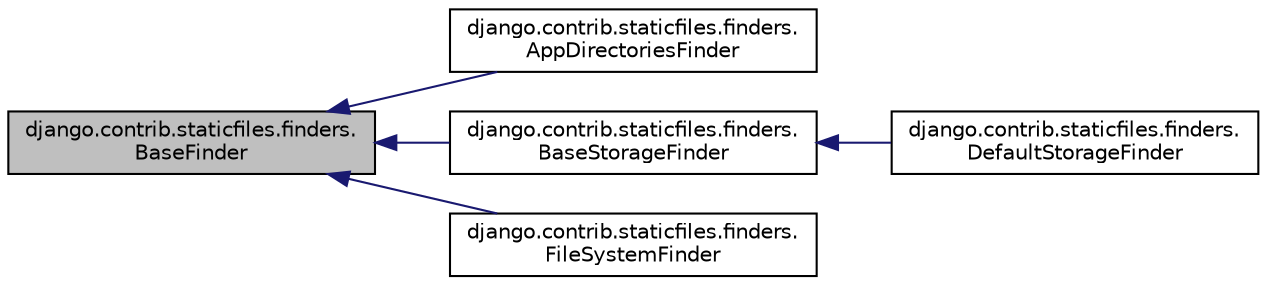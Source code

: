 digraph "django.contrib.staticfiles.finders.BaseFinder"
{
 // LATEX_PDF_SIZE
  edge [fontname="Helvetica",fontsize="10",labelfontname="Helvetica",labelfontsize="10"];
  node [fontname="Helvetica",fontsize="10",shape=record];
  rankdir="LR";
  Node1 [label="django.contrib.staticfiles.finders.\lBaseFinder",height=0.2,width=0.4,color="black", fillcolor="grey75", style="filled", fontcolor="black",tooltip=" "];
  Node1 -> Node2 [dir="back",color="midnightblue",fontsize="10",style="solid"];
  Node2 [label="django.contrib.staticfiles.finders.\lAppDirectoriesFinder",height=0.2,width=0.4,color="black", fillcolor="white", style="filled",URL="$classdjango_1_1contrib_1_1staticfiles_1_1finders_1_1_app_directories_finder.html",tooltip=" "];
  Node1 -> Node3 [dir="back",color="midnightblue",fontsize="10",style="solid"];
  Node3 [label="django.contrib.staticfiles.finders.\lBaseStorageFinder",height=0.2,width=0.4,color="black", fillcolor="white", style="filled",URL="$classdjango_1_1contrib_1_1staticfiles_1_1finders_1_1_base_storage_finder.html",tooltip=" "];
  Node3 -> Node4 [dir="back",color="midnightblue",fontsize="10",style="solid"];
  Node4 [label="django.contrib.staticfiles.finders.\lDefaultStorageFinder",height=0.2,width=0.4,color="black", fillcolor="white", style="filled",URL="$classdjango_1_1contrib_1_1staticfiles_1_1finders_1_1_default_storage_finder.html",tooltip=" "];
  Node1 -> Node5 [dir="back",color="midnightblue",fontsize="10",style="solid"];
  Node5 [label="django.contrib.staticfiles.finders.\lFileSystemFinder",height=0.2,width=0.4,color="black", fillcolor="white", style="filled",URL="$classdjango_1_1contrib_1_1staticfiles_1_1finders_1_1_file_system_finder.html",tooltip=" "];
}
